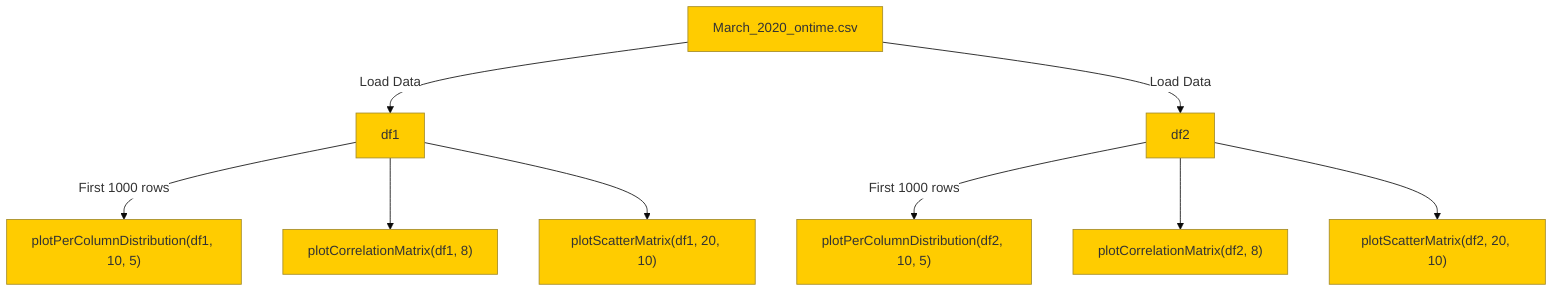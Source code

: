 %%{init: {'theme': 'base', 'themeVariables': { 'primaryColor': '#ffcc00', 'edgeLabelBackground':'#ffffff', 'tertiaryColor': '#fff'}}}%%
flowchart TD
    A["March_2019_ontime.csv"] -->|Load Data| B["df1"]
    A["March_2020_ontime.csv"] -->|Load Data| C["df2"]
    %% Data loading nodes
    B["df1"] -->|First 1000 rows| D["plotPerColumnDistribution(df1, 10, 5)"]
    B --> E["plotCorrelationMatrix(df1, 8)"]
    B --> F["plotScatterMatrix(df1, 20, 10)"]
    %% Plotting data from df1
    C["df2"] -->|First 1000 rows| G["plotPerColumnDistribution(df2, 10, 5)"]
    C --> H["plotCorrelationMatrix(df2, 8)"]
    C --> I["plotScatterMatrix(df2, 20, 10)"]
    %% Plotting data from df2
    %% No ML models were used in this notebook